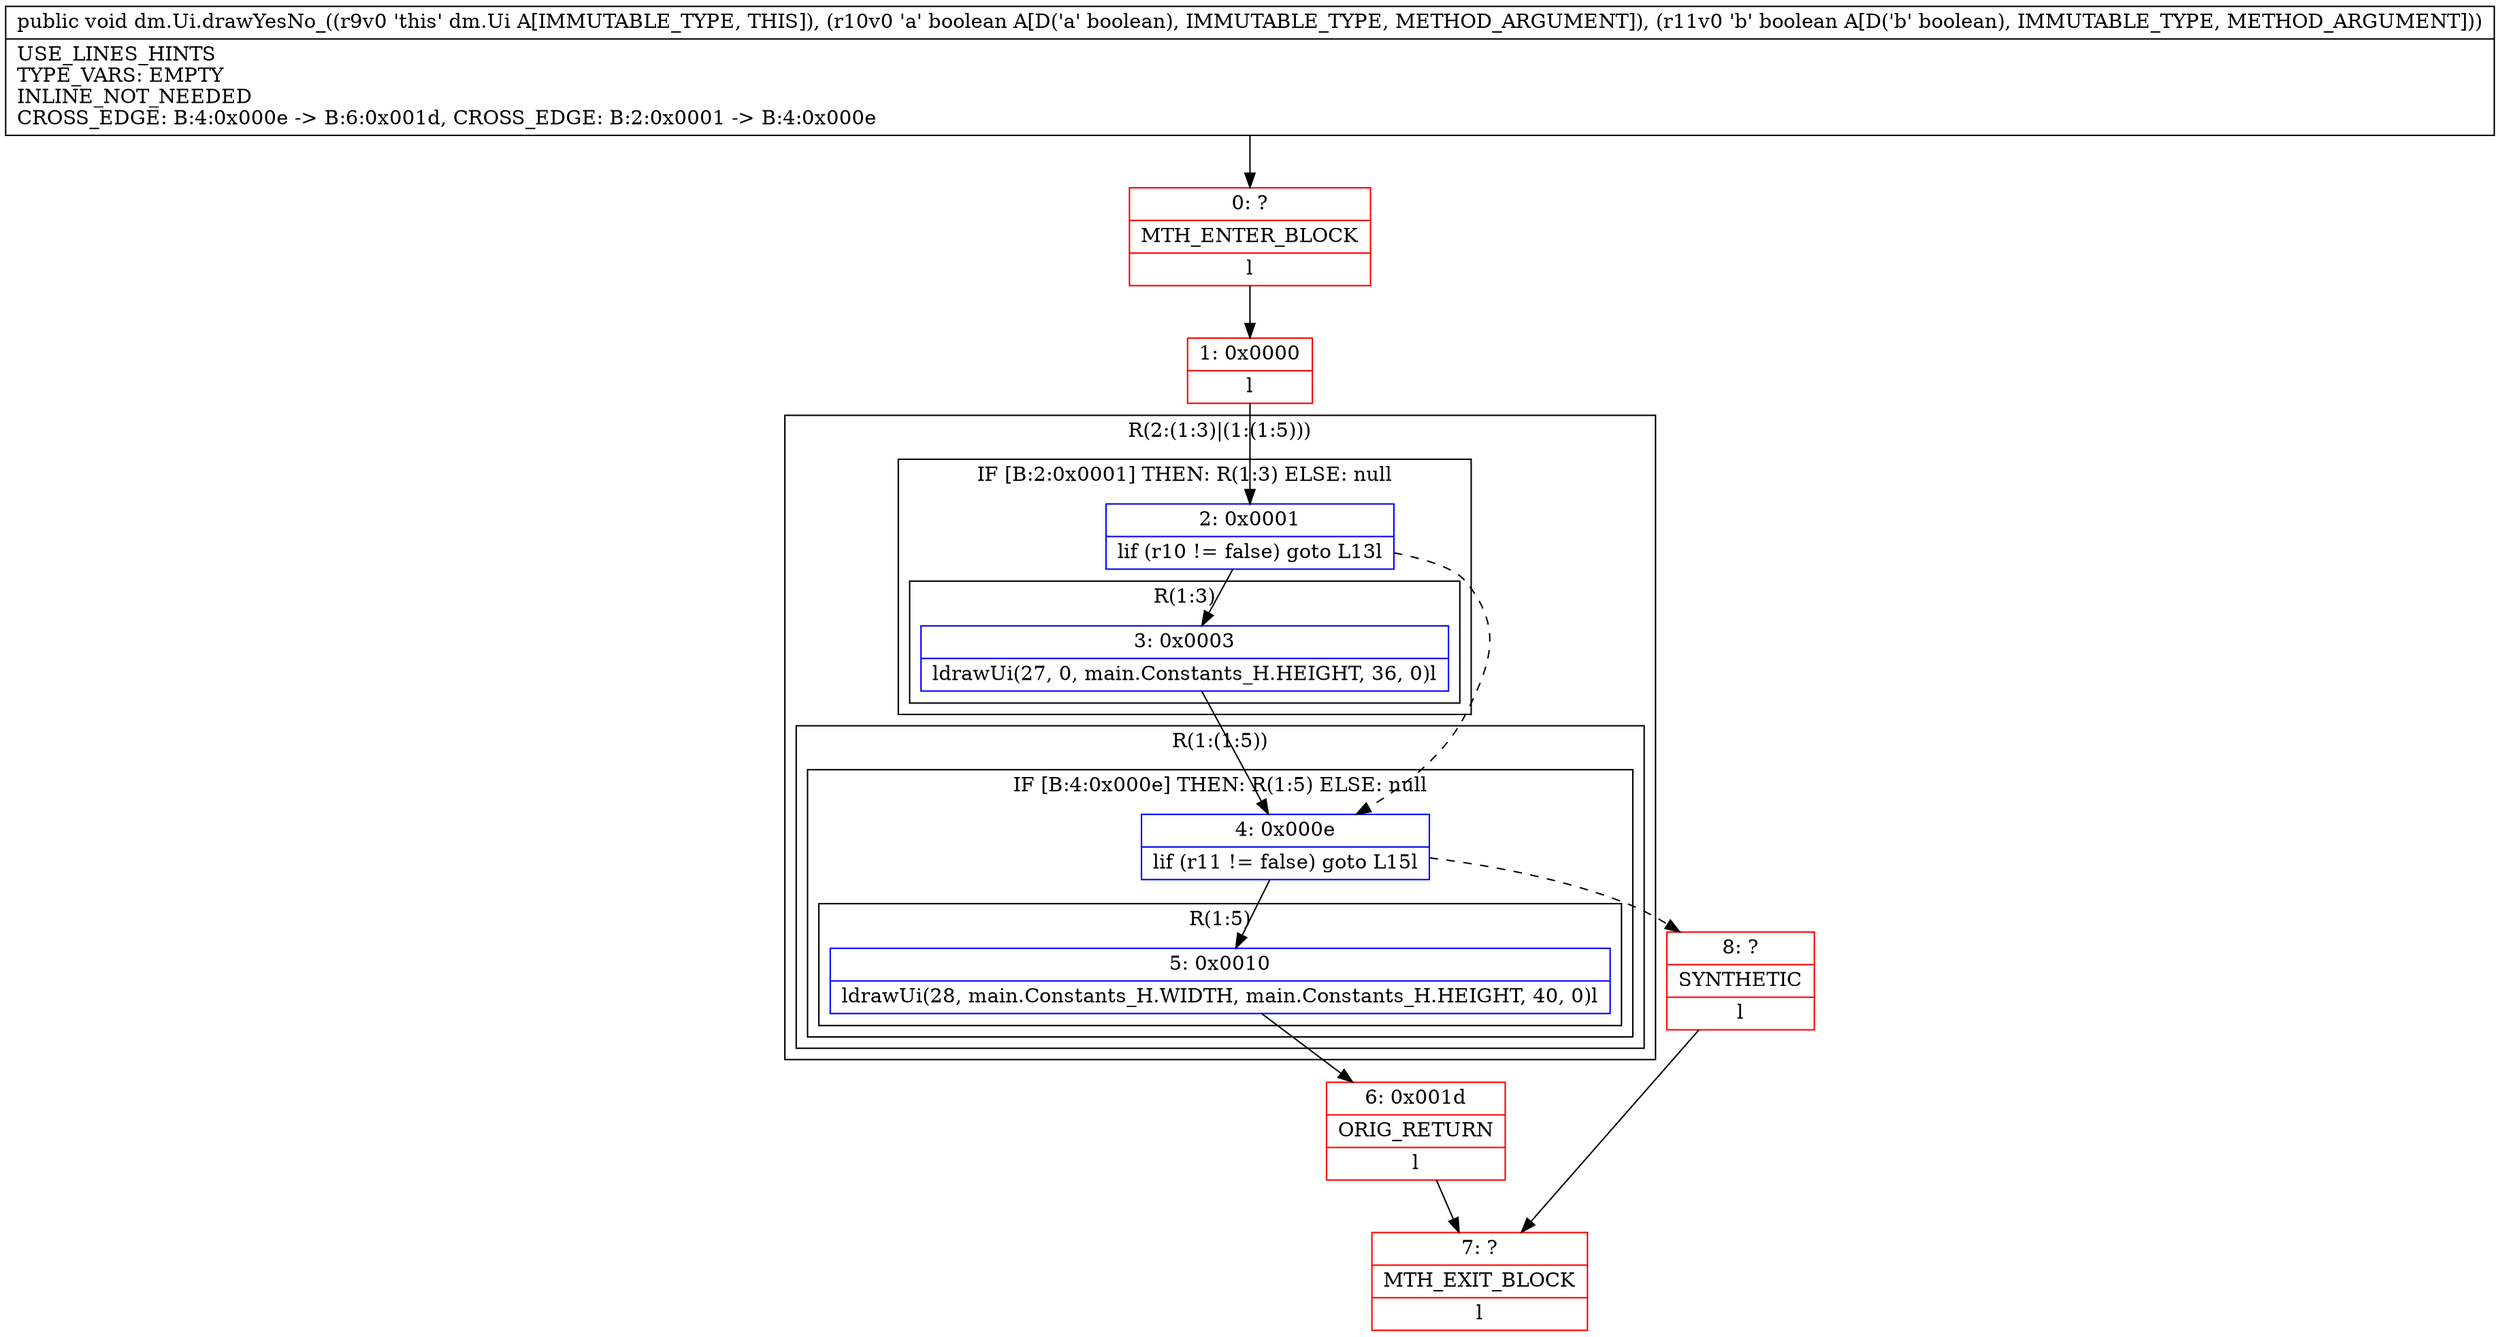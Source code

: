 digraph "CFG fordm.Ui.drawYesNo_(ZZ)V" {
subgraph cluster_Region_650745750 {
label = "R(2:(1:3)|(1:(1:5)))";
node [shape=record,color=blue];
subgraph cluster_IfRegion_530336880 {
label = "IF [B:2:0x0001] THEN: R(1:3) ELSE: null";
node [shape=record,color=blue];
Node_2 [shape=record,label="{2\:\ 0x0001|lif (r10 != false) goto L13l}"];
subgraph cluster_Region_1556300939 {
label = "R(1:3)";
node [shape=record,color=blue];
Node_3 [shape=record,label="{3\:\ 0x0003|ldrawUi(27, 0, main.Constants_H.HEIGHT, 36, 0)l}"];
}
}
subgraph cluster_Region_1059049478 {
label = "R(1:(1:5))";
node [shape=record,color=blue];
subgraph cluster_IfRegion_1434486100 {
label = "IF [B:4:0x000e] THEN: R(1:5) ELSE: null";
node [shape=record,color=blue];
Node_4 [shape=record,label="{4\:\ 0x000e|lif (r11 != false) goto L15l}"];
subgraph cluster_Region_671263832 {
label = "R(1:5)";
node [shape=record,color=blue];
Node_5 [shape=record,label="{5\:\ 0x0010|ldrawUi(28, main.Constants_H.WIDTH, main.Constants_H.HEIGHT, 40, 0)l}"];
}
}
}
}
Node_0 [shape=record,color=red,label="{0\:\ ?|MTH_ENTER_BLOCK\l|l}"];
Node_1 [shape=record,color=red,label="{1\:\ 0x0000|l}"];
Node_6 [shape=record,color=red,label="{6\:\ 0x001d|ORIG_RETURN\l|l}"];
Node_7 [shape=record,color=red,label="{7\:\ ?|MTH_EXIT_BLOCK\l|l}"];
Node_8 [shape=record,color=red,label="{8\:\ ?|SYNTHETIC\l|l}"];
MethodNode[shape=record,label="{public void dm.Ui.drawYesNo_((r9v0 'this' dm.Ui A[IMMUTABLE_TYPE, THIS]), (r10v0 'a' boolean A[D('a' boolean), IMMUTABLE_TYPE, METHOD_ARGUMENT]), (r11v0 'b' boolean A[D('b' boolean), IMMUTABLE_TYPE, METHOD_ARGUMENT]))  | USE_LINES_HINTS\lTYPE_VARS: EMPTY\lINLINE_NOT_NEEDED\lCROSS_EDGE: B:4:0x000e \-\> B:6:0x001d, CROSS_EDGE: B:2:0x0001 \-\> B:4:0x000e\l}"];
MethodNode -> Node_0;
Node_2 -> Node_3;
Node_2 -> Node_4[style=dashed];
Node_3 -> Node_4;
Node_4 -> Node_5;
Node_4 -> Node_8[style=dashed];
Node_5 -> Node_6;
Node_0 -> Node_1;
Node_1 -> Node_2;
Node_6 -> Node_7;
Node_8 -> Node_7;
}

